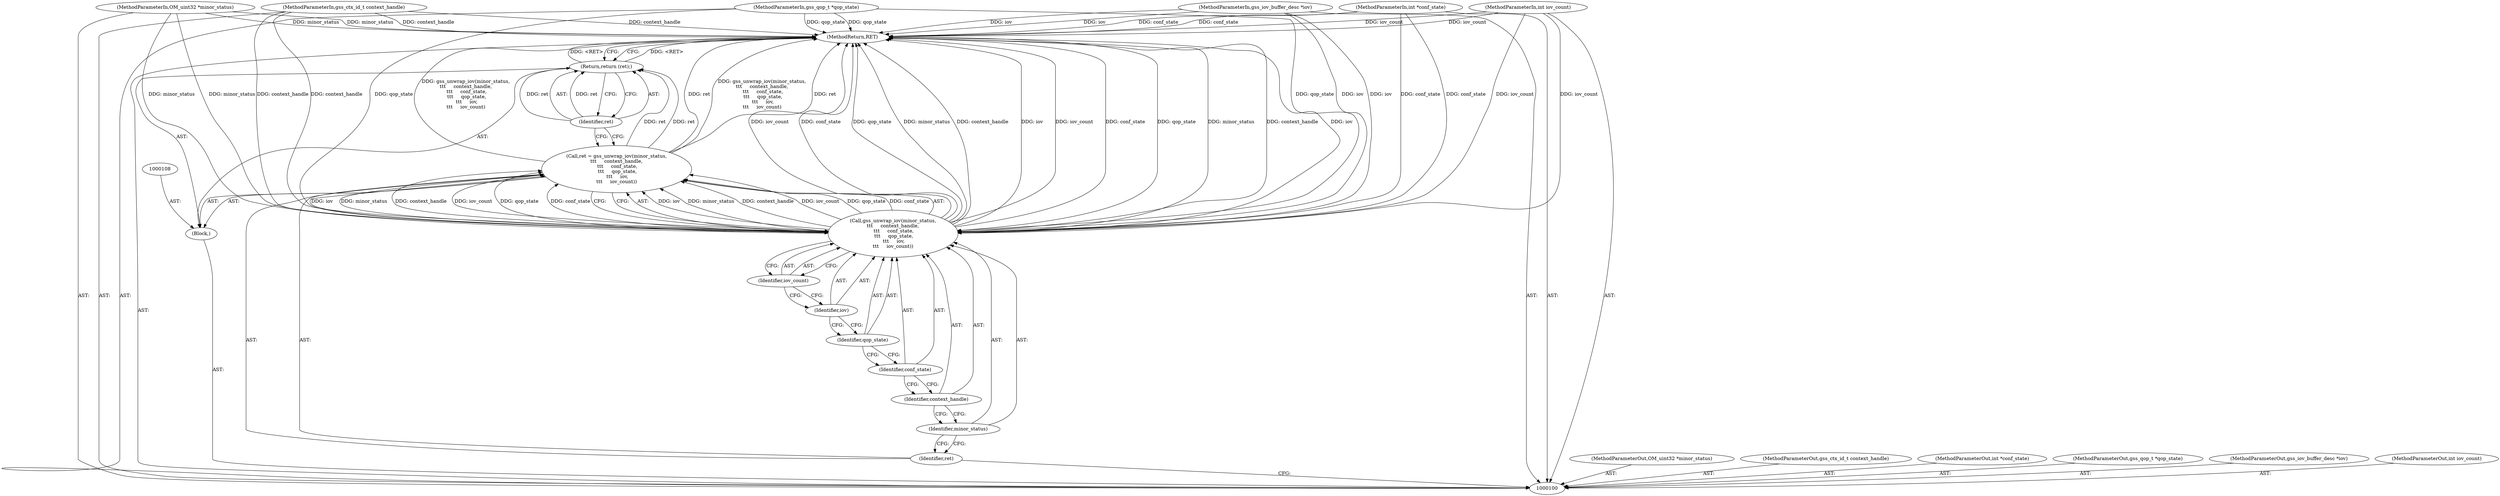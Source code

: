 digraph "1_krb5_b51b33f2bc5d1497ddf5bd107f791c101695000d_20" {
"1000120" [label="(MethodReturn,RET)"];
"1000101" [label="(MethodParameterIn,OM_uint32 *minor_status)"];
"1000144" [label="(MethodParameterOut,OM_uint32 *minor_status)"];
"1000113" [label="(Identifier,context_handle)"];
"1000114" [label="(Identifier,conf_state)"];
"1000115" [label="(Identifier,qop_state)"];
"1000116" [label="(Identifier,iov)"];
"1000117" [label="(Identifier,iov_count)"];
"1000118" [label="(Return,return (ret);)"];
"1000119" [label="(Identifier,ret)"];
"1000102" [label="(MethodParameterIn,gss_ctx_id_t context_handle)"];
"1000145" [label="(MethodParameterOut,gss_ctx_id_t context_handle)"];
"1000103" [label="(MethodParameterIn,int *conf_state)"];
"1000146" [label="(MethodParameterOut,int *conf_state)"];
"1000104" [label="(MethodParameterIn,gss_qop_t *qop_state)"];
"1000147" [label="(MethodParameterOut,gss_qop_t *qop_state)"];
"1000105" [label="(MethodParameterIn,gss_iov_buffer_desc *iov)"];
"1000148" [label="(MethodParameterOut,gss_iov_buffer_desc *iov)"];
"1000106" [label="(MethodParameterIn,int iov_count)"];
"1000149" [label="(MethodParameterOut,int iov_count)"];
"1000107" [label="(Block,)"];
"1000109" [label="(Call,ret = gss_unwrap_iov(minor_status,\n\t\t\t     context_handle,\n \t\t\t     conf_state,\n \t\t\t     qop_state,\n \t\t\t     iov,\n\t\t\t     iov_count))"];
"1000110" [label="(Identifier,ret)"];
"1000112" [label="(Identifier,minor_status)"];
"1000111" [label="(Call,gss_unwrap_iov(minor_status,\n\t\t\t     context_handle,\n \t\t\t     conf_state,\n \t\t\t     qop_state,\n \t\t\t     iov,\n\t\t\t     iov_count))"];
"1000120" -> "1000100"  [label="AST: "];
"1000120" -> "1000118"  [label="CFG: "];
"1000111" -> "1000120"  [label="DDG: iov_count"];
"1000111" -> "1000120"  [label="DDG: conf_state"];
"1000111" -> "1000120"  [label="DDG: qop_state"];
"1000111" -> "1000120"  [label="DDG: minor_status"];
"1000111" -> "1000120"  [label="DDG: context_handle"];
"1000111" -> "1000120"  [label="DDG: iov"];
"1000104" -> "1000120"  [label="DDG: qop_state"];
"1000105" -> "1000120"  [label="DDG: iov"];
"1000103" -> "1000120"  [label="DDG: conf_state"];
"1000102" -> "1000120"  [label="DDG: context_handle"];
"1000101" -> "1000120"  [label="DDG: minor_status"];
"1000109" -> "1000120"  [label="DDG: ret"];
"1000109" -> "1000120"  [label="DDG: gss_unwrap_iov(minor_status,\n\t\t\t     context_handle,\n \t\t\t     conf_state,\n \t\t\t     qop_state,\n \t\t\t     iov,\n\t\t\t     iov_count)"];
"1000106" -> "1000120"  [label="DDG: iov_count"];
"1000118" -> "1000120"  [label="DDG: <RET>"];
"1000101" -> "1000100"  [label="AST: "];
"1000101" -> "1000120"  [label="DDG: minor_status"];
"1000101" -> "1000111"  [label="DDG: minor_status"];
"1000144" -> "1000100"  [label="AST: "];
"1000113" -> "1000111"  [label="AST: "];
"1000113" -> "1000112"  [label="CFG: "];
"1000114" -> "1000113"  [label="CFG: "];
"1000114" -> "1000111"  [label="AST: "];
"1000114" -> "1000113"  [label="CFG: "];
"1000115" -> "1000114"  [label="CFG: "];
"1000115" -> "1000111"  [label="AST: "];
"1000115" -> "1000114"  [label="CFG: "];
"1000116" -> "1000115"  [label="CFG: "];
"1000116" -> "1000111"  [label="AST: "];
"1000116" -> "1000115"  [label="CFG: "];
"1000117" -> "1000116"  [label="CFG: "];
"1000117" -> "1000111"  [label="AST: "];
"1000117" -> "1000116"  [label="CFG: "];
"1000111" -> "1000117"  [label="CFG: "];
"1000118" -> "1000107"  [label="AST: "];
"1000118" -> "1000119"  [label="CFG: "];
"1000119" -> "1000118"  [label="AST: "];
"1000120" -> "1000118"  [label="CFG: "];
"1000118" -> "1000120"  [label="DDG: <RET>"];
"1000119" -> "1000118"  [label="DDG: ret"];
"1000109" -> "1000118"  [label="DDG: ret"];
"1000119" -> "1000118"  [label="AST: "];
"1000119" -> "1000109"  [label="CFG: "];
"1000118" -> "1000119"  [label="CFG: "];
"1000119" -> "1000118"  [label="DDG: ret"];
"1000102" -> "1000100"  [label="AST: "];
"1000102" -> "1000120"  [label="DDG: context_handle"];
"1000102" -> "1000111"  [label="DDG: context_handle"];
"1000145" -> "1000100"  [label="AST: "];
"1000103" -> "1000100"  [label="AST: "];
"1000103" -> "1000120"  [label="DDG: conf_state"];
"1000103" -> "1000111"  [label="DDG: conf_state"];
"1000146" -> "1000100"  [label="AST: "];
"1000104" -> "1000100"  [label="AST: "];
"1000104" -> "1000120"  [label="DDG: qop_state"];
"1000104" -> "1000111"  [label="DDG: qop_state"];
"1000147" -> "1000100"  [label="AST: "];
"1000105" -> "1000100"  [label="AST: "];
"1000105" -> "1000120"  [label="DDG: iov"];
"1000105" -> "1000111"  [label="DDG: iov"];
"1000148" -> "1000100"  [label="AST: "];
"1000106" -> "1000100"  [label="AST: "];
"1000106" -> "1000120"  [label="DDG: iov_count"];
"1000106" -> "1000111"  [label="DDG: iov_count"];
"1000149" -> "1000100"  [label="AST: "];
"1000107" -> "1000100"  [label="AST: "];
"1000108" -> "1000107"  [label="AST: "];
"1000109" -> "1000107"  [label="AST: "];
"1000118" -> "1000107"  [label="AST: "];
"1000109" -> "1000107"  [label="AST: "];
"1000109" -> "1000111"  [label="CFG: "];
"1000110" -> "1000109"  [label="AST: "];
"1000111" -> "1000109"  [label="AST: "];
"1000119" -> "1000109"  [label="CFG: "];
"1000109" -> "1000120"  [label="DDG: ret"];
"1000109" -> "1000120"  [label="DDG: gss_unwrap_iov(minor_status,\n\t\t\t     context_handle,\n \t\t\t     conf_state,\n \t\t\t     qop_state,\n \t\t\t     iov,\n\t\t\t     iov_count)"];
"1000111" -> "1000109"  [label="DDG: iov"];
"1000111" -> "1000109"  [label="DDG: minor_status"];
"1000111" -> "1000109"  [label="DDG: context_handle"];
"1000111" -> "1000109"  [label="DDG: iov_count"];
"1000111" -> "1000109"  [label="DDG: qop_state"];
"1000111" -> "1000109"  [label="DDG: conf_state"];
"1000109" -> "1000118"  [label="DDG: ret"];
"1000110" -> "1000109"  [label="AST: "];
"1000110" -> "1000100"  [label="CFG: "];
"1000112" -> "1000110"  [label="CFG: "];
"1000112" -> "1000111"  [label="AST: "];
"1000112" -> "1000110"  [label="CFG: "];
"1000113" -> "1000112"  [label="CFG: "];
"1000111" -> "1000109"  [label="AST: "];
"1000111" -> "1000117"  [label="CFG: "];
"1000112" -> "1000111"  [label="AST: "];
"1000113" -> "1000111"  [label="AST: "];
"1000114" -> "1000111"  [label="AST: "];
"1000115" -> "1000111"  [label="AST: "];
"1000116" -> "1000111"  [label="AST: "];
"1000117" -> "1000111"  [label="AST: "];
"1000109" -> "1000111"  [label="CFG: "];
"1000111" -> "1000120"  [label="DDG: iov_count"];
"1000111" -> "1000120"  [label="DDG: conf_state"];
"1000111" -> "1000120"  [label="DDG: qop_state"];
"1000111" -> "1000120"  [label="DDG: minor_status"];
"1000111" -> "1000120"  [label="DDG: context_handle"];
"1000111" -> "1000120"  [label="DDG: iov"];
"1000111" -> "1000109"  [label="DDG: iov"];
"1000111" -> "1000109"  [label="DDG: minor_status"];
"1000111" -> "1000109"  [label="DDG: context_handle"];
"1000111" -> "1000109"  [label="DDG: iov_count"];
"1000111" -> "1000109"  [label="DDG: qop_state"];
"1000111" -> "1000109"  [label="DDG: conf_state"];
"1000101" -> "1000111"  [label="DDG: minor_status"];
"1000102" -> "1000111"  [label="DDG: context_handle"];
"1000103" -> "1000111"  [label="DDG: conf_state"];
"1000104" -> "1000111"  [label="DDG: qop_state"];
"1000105" -> "1000111"  [label="DDG: iov"];
"1000106" -> "1000111"  [label="DDG: iov_count"];
}
